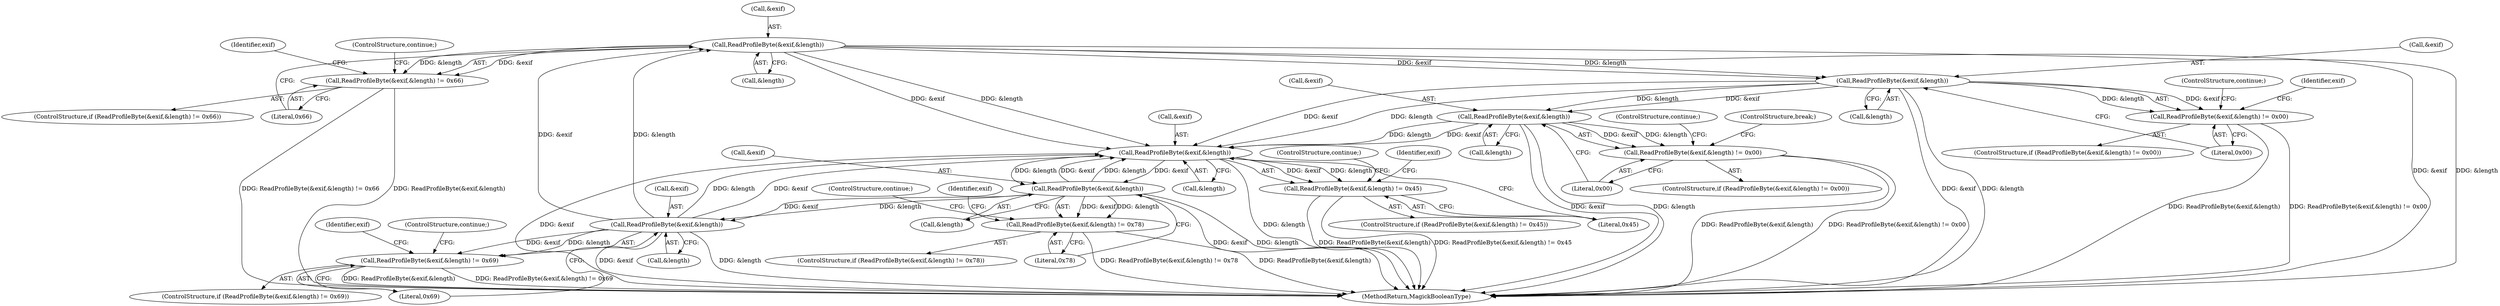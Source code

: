 digraph "0_ImageMagick_a7bb158b7bedd1449a34432feb3a67c8f1873bfa@pointer" {
"1000190" [label="(Call,ReadProfileByte(&exif,&length))"];
"1000181" [label="(Call,ReadProfileByte(&exif,&length))"];
"1000172" [label="(Call,ReadProfileByte(&exif,&length))"];
"1000163" [label="(Call,ReadProfileByte(&exif,&length))"];
"1000208" [label="(Call,ReadProfileByte(&exif,&length))"];
"1000199" [label="(Call,ReadProfileByte(&exif,&length))"];
"1000190" [label="(Call,ReadProfileByte(&exif,&length))"];
"1000162" [label="(Call,ReadProfileByte(&exif,&length) != 0x45)"];
"1000171" [label="(Call,ReadProfileByte(&exif,&length) != 0x78)"];
"1000180" [label="(Call,ReadProfileByte(&exif,&length) != 0x69)"];
"1000189" [label="(Call,ReadProfileByte(&exif,&length) != 0x66)"];
"1000198" [label="(Call,ReadProfileByte(&exif,&length) != 0x00)"];
"1000207" [label="(Call,ReadProfileByte(&exif,&length) != 0x00)"];
"1000205" [label="(ControlStructure,continue;)"];
"1000198" [label="(Call,ReadProfileByte(&exif,&length) != 0x00)"];
"1000178" [label="(ControlStructure,continue;)"];
"1000214" [label="(ControlStructure,continue;)"];
"1000182" [label="(Call,&exif)"];
"1000174" [label="(Identifier,exif)"];
"1000161" [label="(ControlStructure,if (ReadProfileByte(&exif,&length) != 0x45))"];
"1000200" [label="(Call,&exif)"];
"1000209" [label="(Call,&exif)"];
"1000195" [label="(Literal,0x66)"];
"1000175" [label="(Call,&length)"];
"1000181" [label="(Call,ReadProfileByte(&exif,&length))"];
"1000204" [label="(Literal,0x00)"];
"1000173" [label="(Call,&exif)"];
"1000213" [label="(Literal,0x00)"];
"1000186" [label="(Literal,0x69)"];
"1000196" [label="(ControlStructure,continue;)"];
"1000211" [label="(Call,&length)"];
"1000199" [label="(Call,ReadProfileByte(&exif,&length))"];
"1000188" [label="(ControlStructure,if (ReadProfileByte(&exif,&length) != 0x66))"];
"1000192" [label="(Identifier,exif)"];
"1000177" [label="(Literal,0x78)"];
"1000171" [label="(Call,ReadProfileByte(&exif,&length) != 0x78)"];
"1000201" [label="(Identifier,exif)"];
"1000180" [label="(Call,ReadProfileByte(&exif,&length) != 0x69)"];
"1000197" [label="(ControlStructure,if (ReadProfileByte(&exif,&length) != 0x00))"];
"1000210" [label="(Identifier,exif)"];
"1000189" [label="(Call,ReadProfileByte(&exif,&length) != 0x66)"];
"1000184" [label="(Call,&length)"];
"1000193" [label="(Call,&length)"];
"1000166" [label="(Call,&length)"];
"1000172" [label="(Call,ReadProfileByte(&exif,&length))"];
"1000202" [label="(Call,&length)"];
"1000163" [label="(Call,ReadProfileByte(&exif,&length))"];
"1000187" [label="(ControlStructure,continue;)"];
"1000215" [label="(ControlStructure,break;)"];
"1000162" [label="(Call,ReadProfileByte(&exif,&length) != 0x45)"];
"1000208" [label="(Call,ReadProfileByte(&exif,&length))"];
"1000168" [label="(Literal,0x45)"];
"1000179" [label="(ControlStructure,if (ReadProfileByte(&exif,&length) != 0x69))"];
"1000190" [label="(Call,ReadProfileByte(&exif,&length))"];
"1000207" [label="(Call,ReadProfileByte(&exif,&length) != 0x00)"];
"1000206" [label="(ControlStructure,if (ReadProfileByte(&exif,&length) != 0x00))"];
"1000164" [label="(Call,&exif)"];
"1000169" [label="(ControlStructure,continue;)"];
"1000191" [label="(Call,&exif)"];
"1000713" [label="(MethodReturn,MagickBooleanType)"];
"1000183" [label="(Identifier,exif)"];
"1000170" [label="(ControlStructure,if (ReadProfileByte(&exif,&length) != 0x78))"];
"1000190" -> "1000189"  [label="AST: "];
"1000190" -> "1000193"  [label="CFG: "];
"1000191" -> "1000190"  [label="AST: "];
"1000193" -> "1000190"  [label="AST: "];
"1000195" -> "1000190"  [label="CFG: "];
"1000190" -> "1000713"  [label="DDG: &exif"];
"1000190" -> "1000713"  [label="DDG: &length"];
"1000190" -> "1000163"  [label="DDG: &exif"];
"1000190" -> "1000163"  [label="DDG: &length"];
"1000190" -> "1000189"  [label="DDG: &exif"];
"1000190" -> "1000189"  [label="DDG: &length"];
"1000181" -> "1000190"  [label="DDG: &exif"];
"1000181" -> "1000190"  [label="DDG: &length"];
"1000190" -> "1000199"  [label="DDG: &exif"];
"1000190" -> "1000199"  [label="DDG: &length"];
"1000181" -> "1000180"  [label="AST: "];
"1000181" -> "1000184"  [label="CFG: "];
"1000182" -> "1000181"  [label="AST: "];
"1000184" -> "1000181"  [label="AST: "];
"1000186" -> "1000181"  [label="CFG: "];
"1000181" -> "1000713"  [label="DDG: &exif"];
"1000181" -> "1000713"  [label="DDG: &length"];
"1000181" -> "1000163"  [label="DDG: &exif"];
"1000181" -> "1000163"  [label="DDG: &length"];
"1000181" -> "1000180"  [label="DDG: &exif"];
"1000181" -> "1000180"  [label="DDG: &length"];
"1000172" -> "1000181"  [label="DDG: &exif"];
"1000172" -> "1000181"  [label="DDG: &length"];
"1000172" -> "1000171"  [label="AST: "];
"1000172" -> "1000175"  [label="CFG: "];
"1000173" -> "1000172"  [label="AST: "];
"1000175" -> "1000172"  [label="AST: "];
"1000177" -> "1000172"  [label="CFG: "];
"1000172" -> "1000713"  [label="DDG: &exif"];
"1000172" -> "1000713"  [label="DDG: &length"];
"1000172" -> "1000163"  [label="DDG: &exif"];
"1000172" -> "1000163"  [label="DDG: &length"];
"1000172" -> "1000171"  [label="DDG: &exif"];
"1000172" -> "1000171"  [label="DDG: &length"];
"1000163" -> "1000172"  [label="DDG: &exif"];
"1000163" -> "1000172"  [label="DDG: &length"];
"1000163" -> "1000162"  [label="AST: "];
"1000163" -> "1000166"  [label="CFG: "];
"1000164" -> "1000163"  [label="AST: "];
"1000166" -> "1000163"  [label="AST: "];
"1000168" -> "1000163"  [label="CFG: "];
"1000163" -> "1000713"  [label="DDG: &exif"];
"1000163" -> "1000713"  [label="DDG: &length"];
"1000163" -> "1000162"  [label="DDG: &exif"];
"1000163" -> "1000162"  [label="DDG: &length"];
"1000208" -> "1000163"  [label="DDG: &exif"];
"1000208" -> "1000163"  [label="DDG: &length"];
"1000199" -> "1000163"  [label="DDG: &exif"];
"1000199" -> "1000163"  [label="DDG: &length"];
"1000208" -> "1000207"  [label="AST: "];
"1000208" -> "1000211"  [label="CFG: "];
"1000209" -> "1000208"  [label="AST: "];
"1000211" -> "1000208"  [label="AST: "];
"1000213" -> "1000208"  [label="CFG: "];
"1000208" -> "1000713"  [label="DDG: &exif"];
"1000208" -> "1000713"  [label="DDG: &length"];
"1000208" -> "1000207"  [label="DDG: &exif"];
"1000208" -> "1000207"  [label="DDG: &length"];
"1000199" -> "1000208"  [label="DDG: &exif"];
"1000199" -> "1000208"  [label="DDG: &length"];
"1000199" -> "1000198"  [label="AST: "];
"1000199" -> "1000202"  [label="CFG: "];
"1000200" -> "1000199"  [label="AST: "];
"1000202" -> "1000199"  [label="AST: "];
"1000204" -> "1000199"  [label="CFG: "];
"1000199" -> "1000713"  [label="DDG: &exif"];
"1000199" -> "1000713"  [label="DDG: &length"];
"1000199" -> "1000198"  [label="DDG: &exif"];
"1000199" -> "1000198"  [label="DDG: &length"];
"1000162" -> "1000161"  [label="AST: "];
"1000162" -> "1000168"  [label="CFG: "];
"1000168" -> "1000162"  [label="AST: "];
"1000169" -> "1000162"  [label="CFG: "];
"1000174" -> "1000162"  [label="CFG: "];
"1000162" -> "1000713"  [label="DDG: ReadProfileByte(&exif,&length)"];
"1000162" -> "1000713"  [label="DDG: ReadProfileByte(&exif,&length) != 0x45"];
"1000171" -> "1000170"  [label="AST: "];
"1000171" -> "1000177"  [label="CFG: "];
"1000177" -> "1000171"  [label="AST: "];
"1000178" -> "1000171"  [label="CFG: "];
"1000183" -> "1000171"  [label="CFG: "];
"1000171" -> "1000713"  [label="DDG: ReadProfileByte(&exif,&length)"];
"1000171" -> "1000713"  [label="DDG: ReadProfileByte(&exif,&length) != 0x78"];
"1000180" -> "1000179"  [label="AST: "];
"1000180" -> "1000186"  [label="CFG: "];
"1000186" -> "1000180"  [label="AST: "];
"1000187" -> "1000180"  [label="CFG: "];
"1000192" -> "1000180"  [label="CFG: "];
"1000180" -> "1000713"  [label="DDG: ReadProfileByte(&exif,&length)"];
"1000180" -> "1000713"  [label="DDG: ReadProfileByte(&exif,&length) != 0x69"];
"1000189" -> "1000188"  [label="AST: "];
"1000189" -> "1000195"  [label="CFG: "];
"1000195" -> "1000189"  [label="AST: "];
"1000196" -> "1000189"  [label="CFG: "];
"1000201" -> "1000189"  [label="CFG: "];
"1000189" -> "1000713"  [label="DDG: ReadProfileByte(&exif,&length)"];
"1000189" -> "1000713"  [label="DDG: ReadProfileByte(&exif,&length) != 0x66"];
"1000198" -> "1000197"  [label="AST: "];
"1000198" -> "1000204"  [label="CFG: "];
"1000204" -> "1000198"  [label="AST: "];
"1000205" -> "1000198"  [label="CFG: "];
"1000210" -> "1000198"  [label="CFG: "];
"1000198" -> "1000713"  [label="DDG: ReadProfileByte(&exif,&length)"];
"1000198" -> "1000713"  [label="DDG: ReadProfileByte(&exif,&length) != 0x00"];
"1000207" -> "1000206"  [label="AST: "];
"1000207" -> "1000213"  [label="CFG: "];
"1000213" -> "1000207"  [label="AST: "];
"1000214" -> "1000207"  [label="CFG: "];
"1000215" -> "1000207"  [label="CFG: "];
"1000207" -> "1000713"  [label="DDG: ReadProfileByte(&exif,&length)"];
"1000207" -> "1000713"  [label="DDG: ReadProfileByte(&exif,&length) != 0x00"];
}
